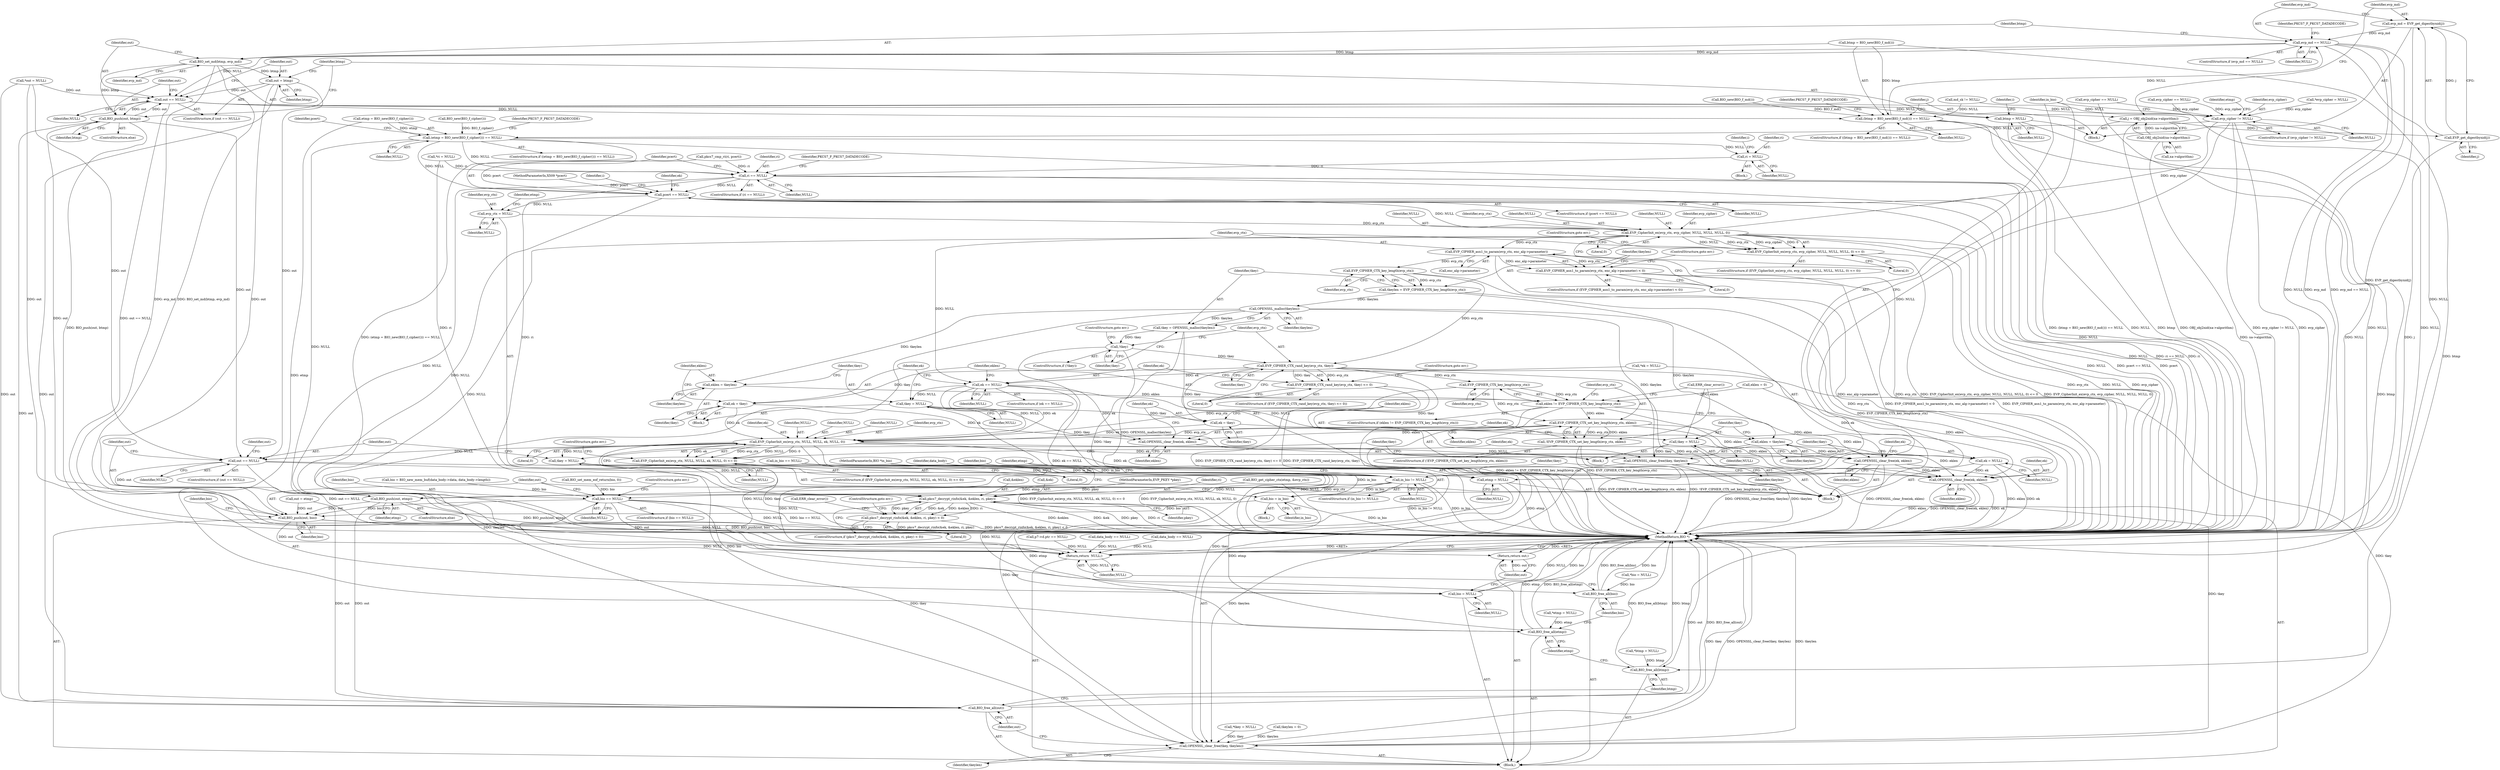 digraph "0_openssl_59302b600e8d5b77ef144e447bb046fd7ab72686@pointer" {
"1000422" [label="(Call,evp_md = EVP_get_digestbynid(j))"];
"1000424" [label="(Call,EVP_get_digestbynid(j))"];
"1000416" [label="(Call,j = OBJ_obj2nid(xa->algorithm))"];
"1000418" [label="(Call,OBJ_obj2nid(xa->algorithm))"];
"1000427" [label="(Call,evp_md == NULL)"];
"1000435" [label="(Call,BIO_set_md(btmp, evp_md))"];
"1000442" [label="(Call,out = btmp)"];
"1000439" [label="(Call,out == NULL)"];
"1000405" [label="(Call,(btmp = BIO_new(BIO_f_md())) == NULL)"];
"1000737" [label="(Return,return  NULL;)"];
"1000446" [label="(Call,BIO_push(out, btmp))"];
"1000662" [label="(Call,out == NULL)"];
"1000669" [label="(Call,BIO_push(out, etmp))"];
"1000714" [label="(Call,BIO_push(out, bio))"];
"1000720" [label="(Return,return out;)"];
"1000729" [label="(Call,BIO_free_all(out))"];
"1000672" [label="(Call,etmp = NULL)"];
"1000733" [label="(Call,BIO_free_all(etmp))"];
"1000676" [label="(Call,in_bio != NULL)"];
"1000680" [label="(Call,bio = in_bio)"];
"1000710" [label="(Call,bio == NULL)"];
"1000717" [label="(Call,bio = NULL)"];
"1000735" [label="(Call,BIO_free_all(bio))"];
"1000449" [label="(Call,btmp = NULL)"];
"1000731" [label="(Call,BIO_free_all(btmp))"];
"1000453" [label="(Call,evp_cipher != NULL)"];
"1000458" [label="(Call,(etmp = BIO_new(BIO_f_cipher())) == NULL)"];
"1000494" [label="(Call,ri = NULL)"];
"1000498" [label="(Call,ri == NULL)"];
"1000507" [label="(Call,pcert == NULL)"];
"1000553" [label="(Call,evp_ctx = NULL)"];
"1000562" [label="(Call,EVP_CipherInit_ex(evp_ctx, evp_cipher, NULL, NULL, NULL, 0))"];
"1000561" [label="(Call,EVP_CipherInit_ex(evp_ctx, evp_cipher, NULL, NULL, NULL, 0) <= 0)"];
"1000573" [label="(Call,EVP_CIPHER_asn1_to_param(evp_ctx, enc_alg->parameter))"];
"1000572" [label="(Call,EVP_CIPHER_asn1_to_param(evp_ctx, enc_alg->parameter) < 0)"];
"1000582" [label="(Call,EVP_CIPHER_CTX_key_length(evp_ctx))"];
"1000580" [label="(Call,tkeylen = EVP_CIPHER_CTX_key_length(evp_ctx))"];
"1000586" [label="(Call,OPENSSL_malloc(tkeylen))"];
"1000584" [label="(Call,tkey = OPENSSL_malloc(tkeylen))"];
"1000589" [label="(Call,!tkey)"];
"1000594" [label="(Call,EVP_CIPHER_CTX_rand_key(evp_ctx, tkey))"];
"1000593" [label="(Call,EVP_CIPHER_CTX_rand_key(evp_ctx, tkey) <= 0)"];
"1000604" [label="(Call,ek = tkey)"];
"1000625" [label="(Call,OPENSSL_clear_free(ek, eklen))"];
"1000640" [label="(Call,EVP_CipherInit_ex(evp_ctx, NULL, NULL, ek, NULL, 0))"];
"1000639" [label="(Call,EVP_CipherInit_ex(evp_ctx, NULL, NULL, ek, NULL, 0) <= 0)"];
"1000649" [label="(Call,OPENSSL_clear_free(ek, eklen))"];
"1000723" [label="(Call,OPENSSL_clear_free(ek, eklen))"];
"1000652" [label="(Call,ek = NULL)"];
"1000658" [label="(Call,tkey = NULL)"];
"1000726" [label="(Call,OPENSSL_clear_free(tkey, tkeylen))"];
"1000616" [label="(Call,EVP_CIPHER_CTX_key_length(evp_ctx))"];
"1000614" [label="(Call,eklen != EVP_CIPHER_CTX_key_length(evp_ctx))"];
"1000621" [label="(Call,EVP_CIPHER_CTX_set_key_length(evp_ctx, eklen))"];
"1000620" [label="(Call,!EVP_CIPHER_CTX_set_key_length(evp_ctx, eklen))"];
"1000628" [label="(Call,ek = tkey)"];
"1000655" [label="(Call,OPENSSL_clear_free(tkey, tkeylen))"];
"1000607" [label="(Call,eklen = tkeylen)"];
"1000631" [label="(Call,eklen = tkeylen)"];
"1000600" [label="(Call,ek == NULL)"];
"1000610" [label="(Call,tkey = NULL)"];
"1000634" [label="(Call,tkey = NULL)"];
"1000543" [label="(Call,pkcs7_decrypt_rinfo(&ek, &eklen, ri, pkey))"];
"1000542" [label="(Call,pkcs7_decrypt_rinfo(&ek, &eklen, ri, pkey) < 0)"];
"1000177" [label="(Call,*tkey = NULL)"];
"1000629" [label="(Identifier,ek)"];
"1000438" [label="(ControlStructure,if (out == NULL))"];
"1000660" [label="(Identifier,NULL)"];
"1000657" [label="(Identifier,tkeylen)"];
"1000443" [label="(Identifier,out)"];
"1000668" [label="(ControlStructure,else)"];
"1000645" [label="(Identifier,NULL)"];
"1000651" [label="(Identifier,eklen)"];
"1000573" [label="(Call,EVP_CIPHER_asn1_to_param(evp_ctx, enc_alg->parameter))"];
"1000507" [label="(Call,pcert == NULL)"];
"1000600" [label="(Call,ek == NULL)"];
"1000597" [label="(Literal,0)"];
"1000463" [label="(Identifier,NULL)"];
"1000706" [label="(Call,BIO_set_mem_eof_return(bio, 0))"];
"1000118" [label="(MethodParameterIn,X509 *pcert)"];
"1000416" [label="(Call,j = OBJ_obj2nid(xa->algorithm))"];
"1000727" [label="(Identifier,tkey)"];
"1000623" [label="(Identifier,eklen)"];
"1000406" [label="(Call,btmp = BIO_new(BIO_f_md()))"];
"1000458" [label="(Call,(etmp = BIO_new(BIO_f_cipher())) == NULL)"];
"1000663" [label="(Identifier,out)"];
"1000642" [label="(Identifier,NULL)"];
"1000552" [label="(Call,ERR_clear_error())"];
"1000731" [label="(Call,BIO_free_all(btmp))"];
"1000503" [label="(Identifier,PKCS7_F_PKCS7_DATADECODE)"];
"1000567" [label="(Identifier,NULL)"];
"1000630" [label="(Identifier,tkey)"];
"1000738" [label="(Identifier,NULL)"];
"1000417" [label="(Identifier,j)"];
"1000604" [label="(Call,ek = tkey)"];
"1000442" [label="(Call,out = btmp)"];
"1000127" [label="(Call,*btmp = NULL)"];
"1000609" [label="(Identifier,tkeylen)"];
"1000615" [label="(Identifier,eklen)"];
"1000739" [label="(MethodReturn,BIO *)"];
"1000710" [label="(Call,bio == NULL)"];
"1000498" [label="(Call,ri == NULL)"];
"1000428" [label="(Identifier,evp_md)"];
"1000375" [label="(Call,in_bio == NULL)"];
"1000675" [label="(ControlStructure,if (in_bio != NULL))"];
"1000548" [label="(Identifier,ri)"];
"1000405" [label="(Call,(btmp = BIO_new(BIO_f_md())) == NULL)"];
"1000135" [label="(Call,*bio = NULL)"];
"1000432" [label="(Identifier,PKCS7_F_PKCS7_DATADECODE)"];
"1000676" [label="(Call,in_bio != NULL)"];
"1000553" [label="(Call,evp_ctx = NULL)"];
"1000736" [label="(Identifier,bio)"];
"1000497" [label="(ControlStructure,if (ri == NULL))"];
"1000624" [label="(Block,)"];
"1000456" [label="(Block,)"];
"1000450" [label="(Identifier,btmp)"];
"1000544" [label="(Call,&ek)"];
"1000691" [label="(Call,bio = BIO_new_mem_buf(data_body->data, data_body->length))"];
"1000612" [label="(Identifier,NULL)"];
"1000308" [label="(Call,evp_cipher == NULL)"];
"1000664" [label="(Identifier,NULL)"];
"1000470" [label="(Identifier,pcert)"];
"1000426" [label="(ControlStructure,if (evp_md == NULL))"];
"1000506" [label="(ControlStructure,if (pcert == NULL))"];
"1000404" [label="(ControlStructure,if ((btmp = BIO_new(BIO_f_md())) == NULL))"];
"1000181" [label="(Call,eklen = 0)"];
"1000131" [label="(Call,*etmp = NULL)"];
"1000594" [label="(Call,EVP_CIPHER_CTX_rand_key(evp_ctx, tkey))"];
"1000628" [label="(Call,ek = tkey)"];
"1000185" [label="(Call,tkeylen = 0)"];
"1000199" [label="(Call,p7->d.ptr == NULL)"];
"1000662" [label="(Call,out == NULL)"];
"1000423" [label="(Identifier,evp_md)"];
"1000460" [label="(Identifier,etmp)"];
"1000560" [label="(ControlStructure,if (EVP_CipherInit_ex(evp_ctx, evp_cipher, NULL, NULL, NULL, 0) <= 0))"];
"1000570" [label="(ControlStructure,goto err;)"];
"1000173" [label="(Call,*ek = NULL)"];
"1000116" [label="(MethodParameterIn,EVP_PKEY *pkey)"];
"1000679" [label="(Block,)"];
"1000732" [label="(Identifier,btmp)"];
"1000734" [label="(Identifier,etmp)"];
"1000681" [label="(Identifier,bio)"];
"1000496" [label="(Identifier,NULL)"];
"1000596" [label="(Identifier,tkey)"];
"1000564" [label="(Identifier,evp_cipher)"];
"1000669" [label="(Call,BIO_push(out, etmp))"];
"1000649" [label="(Call,OPENSSL_clear_free(ek, eklen))"];
"1000541" [label="(ControlStructure,if (pkcs7_decrypt_rinfo(&ek, &eklen, ri, pkey) < 0))"];
"1000682" [label="(Identifier,in_bio)"];
"1000678" [label="(Identifier,NULL)"];
"1000671" [label="(Identifier,etmp)"];
"1000592" [label="(ControlStructure,if (EVP_CIPHER_CTX_rand_key(evp_ctx, tkey) <= 0))"];
"1000542" [label="(Call,pkcs7_decrypt_rinfo(&ek, &eklen, ri, pkey) < 0)"];
"1000123" [label="(Call,*out = NULL)"];
"1000568" [label="(Literal,0)"];
"1000424" [label="(Call,EVP_get_digestbynid(j))"];
"1000513" [label="(Identifier,i)"];
"1000565" [label="(Identifier,NULL)"];
"1000625" [label="(Call,OPENSSL_clear_free(ek, eklen))"];
"1000726" [label="(Call,OPENSSL_clear_free(tkey, tkeylen))"];
"1000119" [label="(Block,)"];
"1000632" [label="(Identifier,eklen)"];
"1000429" [label="(Identifier,NULL)"];
"1000439" [label="(Call,out == NULL)"];
"1000677" [label="(Identifier,in_bio)"];
"1000595" [label="(Identifier,evp_ctx)"];
"1000418" [label="(Call,OBJ_obj2nid(xa->algorithm))"];
"1000554" [label="(Identifier,evp_ctx)"];
"1000419" [label="(Call,xa->algorithm)"];
"1000659" [label="(Identifier,tkey)"];
"1000410" [label="(Identifier,NULL)"];
"1000500" [label="(Identifier,NULL)"];
"1000588" [label="(ControlStructure,if (!tkey))"];
"1000715" [label="(Identifier,out)"];
"1000550" [label="(Literal,0)"];
"1000672" [label="(Call,etmp = NULL)"];
"1000117" [label="(MethodParameterIn,BIO *in_bio)"];
"1000571" [label="(ControlStructure,if (EVP_CIPHER_asn1_to_param(evp_ctx, enc_alg->parameter) < 0))"];
"1000555" [label="(Identifier,NULL)"];
"1000384" [label="(Call,md_sk != NULL)"];
"1000579" [label="(ControlStructure,goto err;)"];
"1000721" [label="(Identifier,out)"];
"1000446" [label="(Call,BIO_push(out, btmp))"];
"1000242" [label="(Call,data_body == NULL)"];
"1000733" [label="(Call,BIO_free_all(etmp))"];
"1000437" [label="(Identifier,evp_md)"];
"1000635" [label="(Identifier,tkey)"];
"1000656" [label="(Identifier,tkey)"];
"1000713" [label="(ControlStructure,goto err;)"];
"1000543" [label="(Call,pkcs7_decrypt_rinfo(&ek, &eklen, ri, pkey))"];
"1000561" [label="(Call,EVP_CipherInit_ex(evp_ctx, evp_cipher, NULL, NULL, NULL, 0) <= 0)"];
"1000448" [label="(Identifier,btmp)"];
"1000549" [label="(Identifier,pkey)"];
"1000427" [label="(Call,evp_md == NULL)"];
"1000444" [label="(Identifier,btmp)"];
"1000451" [label="(Identifier,NULL)"];
"1000586" [label="(Call,OPENSSL_malloc(tkeylen))"];
"1000643" [label="(Identifier,NULL)"];
"1000582" [label="(Call,EVP_CIPHER_CTX_key_length(evp_ctx))"];
"1000634" [label="(Call,tkey = NULL)"];
"1000655" [label="(Call,OPENSSL_clear_free(tkey, tkeylen))"];
"1000459" [label="(Call,etmp = BIO_new(BIO_f_cipher()))"];
"1000169" [label="(Call,*ri = NULL)"];
"1000737" [label="(Return,return  NULL;)"];
"1000718" [label="(Identifier,bio)"];
"1000452" [label="(ControlStructure,if (evp_cipher != NULL))"];
"1000440" [label="(Identifier,out)"];
"1000613" [label="(ControlStructure,if (eklen != EVP_CIPHER_CTX_key_length(evp_ctx)))"];
"1000455" [label="(Identifier,NULL)"];
"1000636" [label="(Identifier,NULL)"];
"1000709" [label="(ControlStructure,if (bio == NULL))"];
"1000461" [label="(Call,BIO_new(BIO_f_cipher()))"];
"1000719" [label="(Identifier,NULL)"];
"1000499" [label="(Identifier,ri)"];
"1000585" [label="(Identifier,tkey)"];
"1000626" [label="(Identifier,ek)"];
"1000641" [label="(Identifier,evp_ctx)"];
"1000627" [label="(Identifier,eklen)"];
"1000435" [label="(Call,BIO_set_md(btmp, evp_md))"];
"1000730" [label="(Identifier,out)"];
"1000711" [label="(Identifier,bio)"];
"1000583" [label="(Identifier,evp_ctx)"];
"1000728" [label="(Identifier,tkeylen)"];
"1000569" [label="(Literal,0)"];
"1000638" [label="(ControlStructure,if (EVP_CipherInit_ex(evp_ctx, NULL, NULL, ek, NULL, 0) <= 0))"];
"1000557" [label="(Identifier,etmp)"];
"1000447" [label="(Identifier,out)"];
"1000644" [label="(Identifier,ek)"];
"1000647" [label="(Literal,0)"];
"1000441" [label="(Identifier,NULL)"];
"1000606" [label="(Identifier,tkey)"];
"1000620" [label="(Call,!EVP_CIPHER_CTX_set_key_length(evp_ctx, eklen))"];
"1000587" [label="(Identifier,tkeylen)"];
"1000666" [label="(Identifier,out)"];
"1000658" [label="(Call,tkey = NULL)"];
"1000614" [label="(Call,eklen != EVP_CIPHER_CTX_key_length(evp_ctx))"];
"1000546" [label="(Call,&eklen)"];
"1000650" [label="(Identifier,ek)"];
"1000619" [label="(ControlStructure,if (!EVP_CIPHER_CTX_set_key_length(evp_ctx, eklen)))"];
"1000639" [label="(Call,EVP_CipherInit_ex(evp_ctx, NULL, NULL, ek, NULL, 0) <= 0)"];
"1000494" [label="(Call,ri = NULL)"];
"1000490" [label="(Call,pkcs7_cmp_ri(ri, pcert))"];
"1000654" [label="(Identifier,NULL)"];
"1000607" [label="(Call,eklen = tkeylen)"];
"1000661" [label="(ControlStructure,if (out == NULL))"];
"1000445" [label="(ControlStructure,else)"];
"1000545" [label="(Identifier,ek)"];
"1000665" [label="(Call,out = etmp)"];
"1000574" [label="(Identifier,evp_ctx)"];
"1000617" [label="(Identifier,evp_ctx)"];
"1000633" [label="(Identifier,tkeylen)"];
"1000495" [label="(Identifier,ri)"];
"1000572" [label="(Call,EVP_CIPHER_asn1_to_param(evp_ctx, enc_alg->parameter) < 0)"];
"1000725" [label="(Identifier,eklen)"];
"1000562" [label="(Call,EVP_CipherInit_ex(evp_ctx, evp_cipher, NULL, NULL, NULL, 0))"];
"1000563" [label="(Identifier,evp_ctx)"];
"1000602" [label="(Identifier,NULL)"];
"1000449" [label="(Call,btmp = NULL)"];
"1000590" [label="(Identifier,tkey)"];
"1000591" [label="(ControlStructure,goto err;)"];
"1000603" [label="(Block,)"];
"1000605" [label="(Identifier,ek)"];
"1000580" [label="(Call,tkeylen = EVP_CIPHER_CTX_key_length(evp_ctx))"];
"1000610" [label="(Call,tkey = NULL)"];
"1000646" [label="(Literal,0)"];
"1000653" [label="(Identifier,ek)"];
"1000575" [label="(Call,enc_alg->parameter)"];
"1000598" [label="(ControlStructure,goto err;)"];
"1000599" [label="(ControlStructure,if (ek == NULL))"];
"1000372" [label="(Call,data_body == NULL)"];
"1000670" [label="(Identifier,out)"];
"1000589" [label="(Call,!tkey)"];
"1000584" [label="(Call,tkey = OPENSSL_malloc(tkeylen))"];
"1000436" [label="(Identifier,btmp)"];
"1000454" [label="(Identifier,evp_cipher)"];
"1000608" [label="(Identifier,eklen)"];
"1000724" [label="(Identifier,ek)"];
"1000509" [label="(Identifier,NULL)"];
"1000581" [label="(Identifier,tkeylen)"];
"1000714" [label="(Call,BIO_push(out, bio))"];
"1000648" [label="(ControlStructure,goto err;)"];
"1000712" [label="(Identifier,NULL)"];
"1000723" [label="(Call,OPENSSL_clear_free(ek, eklen))"];
"1000640" [label="(Call,EVP_CipherInit_ex(evp_ctx, NULL, NULL, ek, NULL, 0))"];
"1000578" [label="(Literal,0)"];
"1000622" [label="(Identifier,evp_ctx)"];
"1000508" [label="(Identifier,pcert)"];
"1000453" [label="(Call,evp_cipher != NULL)"];
"1000145" [label="(Call,*evp_cipher = NULL)"];
"1000408" [label="(Call,BIO_new(BIO_f_md()))"];
"1000397" [label="(Identifier,i)"];
"1000457" [label="(ControlStructure,if ((etmp = BIO_new(BIO_f_cipher())) == NULL))"];
"1000601" [label="(Identifier,ek)"];
"1000680" [label="(Call,bio = in_bio)"];
"1000735" [label="(Call,BIO_free_all(bio))"];
"1000566" [label="(Identifier,NULL)"];
"1000621" [label="(Call,EVP_CIPHER_CTX_set_key_length(evp_ctx, eklen))"];
"1000466" [label="(Identifier,PKCS7_F_PKCS7_DATADECODE)"];
"1000674" [label="(Identifier,NULL)"];
"1000611" [label="(Identifier,tkey)"];
"1000593" [label="(Call,EVP_CIPHER_CTX_rand_key(evp_ctx, tkey) <= 0)"];
"1000413" [label="(Identifier,PKCS7_F_PKCS7_DATADECODE)"];
"1000716" [label="(Identifier,bio)"];
"1000356" [label="(Call,evp_cipher == NULL)"];
"1000717" [label="(Call,bio = NULL)"];
"1000616" [label="(Call,EVP_CIPHER_CTX_key_length(evp_ctx))"];
"1000425" [label="(Identifier,j)"];
"1000482" [label="(Block,)"];
"1000551" [label="(ControlStructure,goto err;)"];
"1000556" [label="(Call,BIO_get_cipher_ctx(etmp, &evp_ctx))"];
"1000631" [label="(Call,eklen = tkeylen)"];
"1000398" [label="(Block,)"];
"1000720" [label="(Return,return out;)"];
"1000422" [label="(Call,evp_md = EVP_get_digestbynid(j))"];
"1000673" [label="(Identifier,etmp)"];
"1000688" [label="(Identifier,data_body)"];
"1000481" [label="(Identifier,i)"];
"1000637" [label="(Call,ERR_clear_error())"];
"1000652" [label="(Call,ek = NULL)"];
"1000729" [label="(Call,BIO_free_all(out))"];
"1000422" -> "1000398"  [label="AST: "];
"1000422" -> "1000424"  [label="CFG: "];
"1000423" -> "1000422"  [label="AST: "];
"1000424" -> "1000422"  [label="AST: "];
"1000428" -> "1000422"  [label="CFG: "];
"1000422" -> "1000739"  [label="DDG: EVP_get_digestbynid(j)"];
"1000424" -> "1000422"  [label="DDG: j"];
"1000422" -> "1000427"  [label="DDG: evp_md"];
"1000424" -> "1000425"  [label="CFG: "];
"1000425" -> "1000424"  [label="AST: "];
"1000424" -> "1000739"  [label="DDG: j"];
"1000416" -> "1000424"  [label="DDG: j"];
"1000416" -> "1000398"  [label="AST: "];
"1000416" -> "1000418"  [label="CFG: "];
"1000417" -> "1000416"  [label="AST: "];
"1000418" -> "1000416"  [label="AST: "];
"1000423" -> "1000416"  [label="CFG: "];
"1000416" -> "1000739"  [label="DDG: OBJ_obj2nid(xa->algorithm)"];
"1000418" -> "1000416"  [label="DDG: xa->algorithm"];
"1000418" -> "1000419"  [label="CFG: "];
"1000419" -> "1000418"  [label="AST: "];
"1000418" -> "1000739"  [label="DDG: xa->algorithm"];
"1000427" -> "1000426"  [label="AST: "];
"1000427" -> "1000429"  [label="CFG: "];
"1000428" -> "1000427"  [label="AST: "];
"1000429" -> "1000427"  [label="AST: "];
"1000432" -> "1000427"  [label="CFG: "];
"1000436" -> "1000427"  [label="CFG: "];
"1000427" -> "1000739"  [label="DDG: evp_md"];
"1000427" -> "1000739"  [label="DDG: evp_md == NULL"];
"1000427" -> "1000739"  [label="DDG: NULL"];
"1000405" -> "1000427"  [label="DDG: NULL"];
"1000427" -> "1000435"  [label="DDG: evp_md"];
"1000427" -> "1000439"  [label="DDG: NULL"];
"1000427" -> "1000737"  [label="DDG: NULL"];
"1000435" -> "1000398"  [label="AST: "];
"1000435" -> "1000437"  [label="CFG: "];
"1000436" -> "1000435"  [label="AST: "];
"1000437" -> "1000435"  [label="AST: "];
"1000440" -> "1000435"  [label="CFG: "];
"1000435" -> "1000739"  [label="DDG: evp_md"];
"1000435" -> "1000739"  [label="DDG: BIO_set_md(btmp, evp_md)"];
"1000406" -> "1000435"  [label="DDG: btmp"];
"1000435" -> "1000442"  [label="DDG: btmp"];
"1000435" -> "1000446"  [label="DDG: btmp"];
"1000442" -> "1000438"  [label="AST: "];
"1000442" -> "1000444"  [label="CFG: "];
"1000443" -> "1000442"  [label="AST: "];
"1000444" -> "1000442"  [label="AST: "];
"1000450" -> "1000442"  [label="CFG: "];
"1000442" -> "1000439"  [label="DDG: out"];
"1000442" -> "1000662"  [label="DDG: out"];
"1000442" -> "1000714"  [label="DDG: out"];
"1000442" -> "1000729"  [label="DDG: out"];
"1000439" -> "1000438"  [label="AST: "];
"1000439" -> "1000441"  [label="CFG: "];
"1000440" -> "1000439"  [label="AST: "];
"1000441" -> "1000439"  [label="AST: "];
"1000443" -> "1000439"  [label="CFG: "];
"1000447" -> "1000439"  [label="CFG: "];
"1000439" -> "1000739"  [label="DDG: out == NULL"];
"1000439" -> "1000405"  [label="DDG: NULL"];
"1000446" -> "1000439"  [label="DDG: out"];
"1000123" -> "1000439"  [label="DDG: out"];
"1000439" -> "1000446"  [label="DDG: out"];
"1000439" -> "1000449"  [label="DDG: NULL"];
"1000439" -> "1000453"  [label="DDG: NULL"];
"1000405" -> "1000404"  [label="AST: "];
"1000405" -> "1000410"  [label="CFG: "];
"1000406" -> "1000405"  [label="AST: "];
"1000410" -> "1000405"  [label="AST: "];
"1000413" -> "1000405"  [label="CFG: "];
"1000417" -> "1000405"  [label="CFG: "];
"1000405" -> "1000739"  [label="DDG: (btmp = BIO_new(BIO_f_md())) == NULL"];
"1000405" -> "1000739"  [label="DDG: NULL"];
"1000406" -> "1000405"  [label="DDG: btmp"];
"1000408" -> "1000405"  [label="DDG: BIO_f_md()"];
"1000384" -> "1000405"  [label="DDG: NULL"];
"1000405" -> "1000737"  [label="DDG: NULL"];
"1000737" -> "1000119"  [label="AST: "];
"1000737" -> "1000738"  [label="CFG: "];
"1000738" -> "1000737"  [label="AST: "];
"1000739" -> "1000737"  [label="CFG: "];
"1000737" -> "1000739"  [label="DDG: <RET>"];
"1000738" -> "1000737"  [label="DDG: NULL"];
"1000375" -> "1000737"  [label="DDG: NULL"];
"1000562" -> "1000737"  [label="DDG: NULL"];
"1000458" -> "1000737"  [label="DDG: NULL"];
"1000498" -> "1000737"  [label="DDG: NULL"];
"1000199" -> "1000737"  [label="DDG: NULL"];
"1000640" -> "1000737"  [label="DDG: NULL"];
"1000308" -> "1000737"  [label="DDG: NULL"];
"1000710" -> "1000737"  [label="DDG: NULL"];
"1000507" -> "1000737"  [label="DDG: NULL"];
"1000356" -> "1000737"  [label="DDG: NULL"];
"1000242" -> "1000737"  [label="DDG: NULL"];
"1000372" -> "1000737"  [label="DDG: NULL"];
"1000446" -> "1000445"  [label="AST: "];
"1000446" -> "1000448"  [label="CFG: "];
"1000447" -> "1000446"  [label="AST: "];
"1000448" -> "1000446"  [label="AST: "];
"1000450" -> "1000446"  [label="CFG: "];
"1000446" -> "1000739"  [label="DDG: BIO_push(out, btmp)"];
"1000446" -> "1000662"  [label="DDG: out"];
"1000446" -> "1000714"  [label="DDG: out"];
"1000446" -> "1000729"  [label="DDG: out"];
"1000662" -> "1000661"  [label="AST: "];
"1000662" -> "1000664"  [label="CFG: "];
"1000663" -> "1000662"  [label="AST: "];
"1000664" -> "1000662"  [label="AST: "];
"1000666" -> "1000662"  [label="CFG: "];
"1000670" -> "1000662"  [label="CFG: "];
"1000662" -> "1000739"  [label="DDG: out == NULL"];
"1000123" -> "1000662"  [label="DDG: out"];
"1000640" -> "1000662"  [label="DDG: NULL"];
"1000662" -> "1000669"  [label="DDG: out"];
"1000662" -> "1000672"  [label="DDG: NULL"];
"1000662" -> "1000676"  [label="DDG: NULL"];
"1000669" -> "1000668"  [label="AST: "];
"1000669" -> "1000671"  [label="CFG: "];
"1000670" -> "1000669"  [label="AST: "];
"1000671" -> "1000669"  [label="AST: "];
"1000673" -> "1000669"  [label="CFG: "];
"1000669" -> "1000739"  [label="DDG: BIO_push(out, etmp)"];
"1000556" -> "1000669"  [label="DDG: etmp"];
"1000669" -> "1000714"  [label="DDG: out"];
"1000669" -> "1000729"  [label="DDG: out"];
"1000714" -> "1000119"  [label="AST: "];
"1000714" -> "1000716"  [label="CFG: "];
"1000715" -> "1000714"  [label="AST: "];
"1000716" -> "1000714"  [label="AST: "];
"1000718" -> "1000714"  [label="CFG: "];
"1000714" -> "1000739"  [label="DDG: BIO_push(out, bio)"];
"1000714" -> "1000739"  [label="DDG: out"];
"1000665" -> "1000714"  [label="DDG: out"];
"1000123" -> "1000714"  [label="DDG: out"];
"1000680" -> "1000714"  [label="DDG: bio"];
"1000710" -> "1000714"  [label="DDG: bio"];
"1000714" -> "1000720"  [label="DDG: out"];
"1000720" -> "1000119"  [label="AST: "];
"1000720" -> "1000721"  [label="CFG: "];
"1000721" -> "1000720"  [label="AST: "];
"1000739" -> "1000720"  [label="CFG: "];
"1000720" -> "1000739"  [label="DDG: <RET>"];
"1000721" -> "1000720"  [label="DDG: out"];
"1000729" -> "1000119"  [label="AST: "];
"1000729" -> "1000730"  [label="CFG: "];
"1000730" -> "1000729"  [label="AST: "];
"1000732" -> "1000729"  [label="CFG: "];
"1000729" -> "1000739"  [label="DDG: out"];
"1000729" -> "1000739"  [label="DDG: BIO_free_all(out)"];
"1000665" -> "1000729"  [label="DDG: out"];
"1000123" -> "1000729"  [label="DDG: out"];
"1000672" -> "1000456"  [label="AST: "];
"1000672" -> "1000674"  [label="CFG: "];
"1000673" -> "1000672"  [label="AST: "];
"1000674" -> "1000672"  [label="AST: "];
"1000677" -> "1000672"  [label="CFG: "];
"1000672" -> "1000739"  [label="DDG: etmp"];
"1000672" -> "1000733"  [label="DDG: etmp"];
"1000733" -> "1000119"  [label="AST: "];
"1000733" -> "1000734"  [label="CFG: "];
"1000734" -> "1000733"  [label="AST: "];
"1000736" -> "1000733"  [label="CFG: "];
"1000733" -> "1000739"  [label="DDG: etmp"];
"1000733" -> "1000739"  [label="DDG: BIO_free_all(etmp)"];
"1000459" -> "1000733"  [label="DDG: etmp"];
"1000556" -> "1000733"  [label="DDG: etmp"];
"1000131" -> "1000733"  [label="DDG: etmp"];
"1000676" -> "1000675"  [label="AST: "];
"1000676" -> "1000678"  [label="CFG: "];
"1000677" -> "1000676"  [label="AST: "];
"1000678" -> "1000676"  [label="AST: "];
"1000681" -> "1000676"  [label="CFG: "];
"1000688" -> "1000676"  [label="CFG: "];
"1000676" -> "1000739"  [label="DDG: in_bio != NULL"];
"1000676" -> "1000739"  [label="DDG: in_bio"];
"1000375" -> "1000676"  [label="DDG: in_bio"];
"1000117" -> "1000676"  [label="DDG: in_bio"];
"1000453" -> "1000676"  [label="DDG: NULL"];
"1000676" -> "1000680"  [label="DDG: in_bio"];
"1000676" -> "1000710"  [label="DDG: NULL"];
"1000676" -> "1000717"  [label="DDG: NULL"];
"1000680" -> "1000679"  [label="AST: "];
"1000680" -> "1000682"  [label="CFG: "];
"1000681" -> "1000680"  [label="AST: "];
"1000682" -> "1000680"  [label="AST: "];
"1000715" -> "1000680"  [label="CFG: "];
"1000680" -> "1000739"  [label="DDG: in_bio"];
"1000117" -> "1000680"  [label="DDG: in_bio"];
"1000710" -> "1000709"  [label="AST: "];
"1000710" -> "1000712"  [label="CFG: "];
"1000711" -> "1000710"  [label="AST: "];
"1000712" -> "1000710"  [label="AST: "];
"1000713" -> "1000710"  [label="CFG: "];
"1000715" -> "1000710"  [label="CFG: "];
"1000710" -> "1000739"  [label="DDG: NULL"];
"1000710" -> "1000739"  [label="DDG: bio == NULL"];
"1000706" -> "1000710"  [label="DDG: bio"];
"1000691" -> "1000710"  [label="DDG: bio"];
"1000710" -> "1000717"  [label="DDG: NULL"];
"1000710" -> "1000735"  [label="DDG: bio"];
"1000717" -> "1000119"  [label="AST: "];
"1000717" -> "1000719"  [label="CFG: "];
"1000718" -> "1000717"  [label="AST: "];
"1000719" -> "1000717"  [label="AST: "];
"1000721" -> "1000717"  [label="CFG: "];
"1000717" -> "1000739"  [label="DDG: NULL"];
"1000717" -> "1000739"  [label="DDG: bio"];
"1000735" -> "1000119"  [label="AST: "];
"1000735" -> "1000736"  [label="CFG: "];
"1000736" -> "1000735"  [label="AST: "];
"1000738" -> "1000735"  [label="CFG: "];
"1000735" -> "1000739"  [label="DDG: BIO_free_all(bio)"];
"1000735" -> "1000739"  [label="DDG: bio"];
"1000135" -> "1000735"  [label="DDG: bio"];
"1000449" -> "1000398"  [label="AST: "];
"1000449" -> "1000451"  [label="CFG: "];
"1000450" -> "1000449"  [label="AST: "];
"1000451" -> "1000449"  [label="AST: "];
"1000397" -> "1000449"  [label="CFG: "];
"1000449" -> "1000739"  [label="DDG: btmp"];
"1000449" -> "1000731"  [label="DDG: btmp"];
"1000731" -> "1000119"  [label="AST: "];
"1000731" -> "1000732"  [label="CFG: "];
"1000732" -> "1000731"  [label="AST: "];
"1000734" -> "1000731"  [label="CFG: "];
"1000731" -> "1000739"  [label="DDG: BIO_free_all(btmp)"];
"1000731" -> "1000739"  [label="DDG: btmp"];
"1000406" -> "1000731"  [label="DDG: btmp"];
"1000127" -> "1000731"  [label="DDG: btmp"];
"1000453" -> "1000452"  [label="AST: "];
"1000453" -> "1000455"  [label="CFG: "];
"1000454" -> "1000453"  [label="AST: "];
"1000455" -> "1000453"  [label="AST: "];
"1000460" -> "1000453"  [label="CFG: "];
"1000677" -> "1000453"  [label="CFG: "];
"1000453" -> "1000739"  [label="DDG: evp_cipher != NULL"];
"1000453" -> "1000739"  [label="DDG: evp_cipher"];
"1000308" -> "1000453"  [label="DDG: evp_cipher"];
"1000356" -> "1000453"  [label="DDG: evp_cipher"];
"1000145" -> "1000453"  [label="DDG: evp_cipher"];
"1000384" -> "1000453"  [label="DDG: NULL"];
"1000453" -> "1000458"  [label="DDG: NULL"];
"1000453" -> "1000562"  [label="DDG: evp_cipher"];
"1000458" -> "1000457"  [label="AST: "];
"1000458" -> "1000463"  [label="CFG: "];
"1000459" -> "1000458"  [label="AST: "];
"1000463" -> "1000458"  [label="AST: "];
"1000466" -> "1000458"  [label="CFG: "];
"1000470" -> "1000458"  [label="CFG: "];
"1000458" -> "1000739"  [label="DDG: NULL"];
"1000458" -> "1000739"  [label="DDG: (etmp = BIO_new(BIO_f_cipher())) == NULL"];
"1000459" -> "1000458"  [label="DDG: etmp"];
"1000461" -> "1000458"  [label="DDG: BIO_f_cipher()"];
"1000458" -> "1000494"  [label="DDG: NULL"];
"1000458" -> "1000498"  [label="DDG: NULL"];
"1000458" -> "1000507"  [label="DDG: NULL"];
"1000494" -> "1000482"  [label="AST: "];
"1000494" -> "1000496"  [label="CFG: "];
"1000495" -> "1000494"  [label="AST: "];
"1000496" -> "1000494"  [label="AST: "];
"1000481" -> "1000494"  [label="CFG: "];
"1000494" -> "1000498"  [label="DDG: ri"];
"1000498" -> "1000497"  [label="AST: "];
"1000498" -> "1000500"  [label="CFG: "];
"1000499" -> "1000498"  [label="AST: "];
"1000500" -> "1000498"  [label="AST: "];
"1000503" -> "1000498"  [label="CFG: "];
"1000508" -> "1000498"  [label="CFG: "];
"1000498" -> "1000739"  [label="DDG: ri == NULL"];
"1000498" -> "1000739"  [label="DDG: ri"];
"1000498" -> "1000739"  [label="DDG: NULL"];
"1000490" -> "1000498"  [label="DDG: ri"];
"1000169" -> "1000498"  [label="DDG: ri"];
"1000498" -> "1000507"  [label="DDG: NULL"];
"1000498" -> "1000543"  [label="DDG: ri"];
"1000507" -> "1000506"  [label="AST: "];
"1000507" -> "1000509"  [label="CFG: "];
"1000508" -> "1000507"  [label="AST: "];
"1000509" -> "1000507"  [label="AST: "];
"1000513" -> "1000507"  [label="CFG: "];
"1000545" -> "1000507"  [label="CFG: "];
"1000507" -> "1000739"  [label="DDG: NULL"];
"1000507" -> "1000739"  [label="DDG: pcert == NULL"];
"1000507" -> "1000739"  [label="DDG: pcert"];
"1000490" -> "1000507"  [label="DDG: pcert"];
"1000118" -> "1000507"  [label="DDG: pcert"];
"1000507" -> "1000553"  [label="DDG: NULL"];
"1000507" -> "1000562"  [label="DDG: NULL"];
"1000553" -> "1000456"  [label="AST: "];
"1000553" -> "1000555"  [label="CFG: "];
"1000554" -> "1000553"  [label="AST: "];
"1000555" -> "1000553"  [label="AST: "];
"1000557" -> "1000553"  [label="CFG: "];
"1000553" -> "1000562"  [label="DDG: evp_ctx"];
"1000562" -> "1000561"  [label="AST: "];
"1000562" -> "1000568"  [label="CFG: "];
"1000563" -> "1000562"  [label="AST: "];
"1000564" -> "1000562"  [label="AST: "];
"1000565" -> "1000562"  [label="AST: "];
"1000566" -> "1000562"  [label="AST: "];
"1000567" -> "1000562"  [label="AST: "];
"1000568" -> "1000562"  [label="AST: "];
"1000569" -> "1000562"  [label="CFG: "];
"1000562" -> "1000739"  [label="DDG: evp_ctx"];
"1000562" -> "1000739"  [label="DDG: NULL"];
"1000562" -> "1000739"  [label="DDG: evp_cipher"];
"1000562" -> "1000561"  [label="DDG: NULL"];
"1000562" -> "1000561"  [label="DDG: evp_ctx"];
"1000562" -> "1000561"  [label="DDG: evp_cipher"];
"1000562" -> "1000561"  [label="DDG: 0"];
"1000562" -> "1000573"  [label="DDG: evp_ctx"];
"1000562" -> "1000600"  [label="DDG: NULL"];
"1000561" -> "1000560"  [label="AST: "];
"1000561" -> "1000569"  [label="CFG: "];
"1000569" -> "1000561"  [label="AST: "];
"1000570" -> "1000561"  [label="CFG: "];
"1000574" -> "1000561"  [label="CFG: "];
"1000561" -> "1000739"  [label="DDG: EVP_CipherInit_ex(evp_ctx, evp_cipher, NULL, NULL, NULL, 0)"];
"1000561" -> "1000739"  [label="DDG: EVP_CipherInit_ex(evp_ctx, evp_cipher, NULL, NULL, NULL, 0) <= 0"];
"1000573" -> "1000572"  [label="AST: "];
"1000573" -> "1000575"  [label="CFG: "];
"1000574" -> "1000573"  [label="AST: "];
"1000575" -> "1000573"  [label="AST: "];
"1000578" -> "1000573"  [label="CFG: "];
"1000573" -> "1000739"  [label="DDG: enc_alg->parameter"];
"1000573" -> "1000739"  [label="DDG: evp_ctx"];
"1000573" -> "1000572"  [label="DDG: evp_ctx"];
"1000573" -> "1000572"  [label="DDG: enc_alg->parameter"];
"1000573" -> "1000582"  [label="DDG: evp_ctx"];
"1000572" -> "1000571"  [label="AST: "];
"1000572" -> "1000578"  [label="CFG: "];
"1000578" -> "1000572"  [label="AST: "];
"1000579" -> "1000572"  [label="CFG: "];
"1000581" -> "1000572"  [label="CFG: "];
"1000572" -> "1000739"  [label="DDG: EVP_CIPHER_asn1_to_param(evp_ctx, enc_alg->parameter) < 0"];
"1000572" -> "1000739"  [label="DDG: EVP_CIPHER_asn1_to_param(evp_ctx, enc_alg->parameter)"];
"1000582" -> "1000580"  [label="AST: "];
"1000582" -> "1000583"  [label="CFG: "];
"1000583" -> "1000582"  [label="AST: "];
"1000580" -> "1000582"  [label="CFG: "];
"1000582" -> "1000739"  [label="DDG: evp_ctx"];
"1000582" -> "1000580"  [label="DDG: evp_ctx"];
"1000582" -> "1000594"  [label="DDG: evp_ctx"];
"1000580" -> "1000456"  [label="AST: "];
"1000581" -> "1000580"  [label="AST: "];
"1000585" -> "1000580"  [label="CFG: "];
"1000580" -> "1000739"  [label="DDG: EVP_CIPHER_CTX_key_length(evp_ctx)"];
"1000580" -> "1000586"  [label="DDG: tkeylen"];
"1000586" -> "1000584"  [label="AST: "];
"1000586" -> "1000587"  [label="CFG: "];
"1000587" -> "1000586"  [label="AST: "];
"1000584" -> "1000586"  [label="CFG: "];
"1000586" -> "1000584"  [label="DDG: tkeylen"];
"1000586" -> "1000607"  [label="DDG: tkeylen"];
"1000586" -> "1000631"  [label="DDG: tkeylen"];
"1000586" -> "1000655"  [label="DDG: tkeylen"];
"1000586" -> "1000726"  [label="DDG: tkeylen"];
"1000584" -> "1000456"  [label="AST: "];
"1000585" -> "1000584"  [label="AST: "];
"1000590" -> "1000584"  [label="CFG: "];
"1000584" -> "1000739"  [label="DDG: OPENSSL_malloc(tkeylen)"];
"1000584" -> "1000589"  [label="DDG: tkey"];
"1000589" -> "1000588"  [label="AST: "];
"1000589" -> "1000590"  [label="CFG: "];
"1000590" -> "1000589"  [label="AST: "];
"1000591" -> "1000589"  [label="CFG: "];
"1000595" -> "1000589"  [label="CFG: "];
"1000589" -> "1000739"  [label="DDG: !tkey"];
"1000589" -> "1000594"  [label="DDG: tkey"];
"1000589" -> "1000726"  [label="DDG: tkey"];
"1000594" -> "1000593"  [label="AST: "];
"1000594" -> "1000596"  [label="CFG: "];
"1000595" -> "1000594"  [label="AST: "];
"1000596" -> "1000594"  [label="AST: "];
"1000597" -> "1000594"  [label="CFG: "];
"1000594" -> "1000739"  [label="DDG: evp_ctx"];
"1000594" -> "1000593"  [label="DDG: evp_ctx"];
"1000594" -> "1000593"  [label="DDG: tkey"];
"1000594" -> "1000604"  [label="DDG: tkey"];
"1000594" -> "1000616"  [label="DDG: evp_ctx"];
"1000594" -> "1000628"  [label="DDG: tkey"];
"1000594" -> "1000655"  [label="DDG: tkey"];
"1000594" -> "1000726"  [label="DDG: tkey"];
"1000593" -> "1000592"  [label="AST: "];
"1000593" -> "1000597"  [label="CFG: "];
"1000597" -> "1000593"  [label="AST: "];
"1000598" -> "1000593"  [label="CFG: "];
"1000601" -> "1000593"  [label="CFG: "];
"1000593" -> "1000739"  [label="DDG: EVP_CIPHER_CTX_rand_key(evp_ctx, tkey)"];
"1000593" -> "1000739"  [label="DDG: EVP_CIPHER_CTX_rand_key(evp_ctx, tkey) <= 0"];
"1000604" -> "1000603"  [label="AST: "];
"1000604" -> "1000606"  [label="CFG: "];
"1000605" -> "1000604"  [label="AST: "];
"1000606" -> "1000604"  [label="AST: "];
"1000608" -> "1000604"  [label="CFG: "];
"1000604" -> "1000625"  [label="DDG: ek"];
"1000604" -> "1000640"  [label="DDG: ek"];
"1000625" -> "1000624"  [label="AST: "];
"1000625" -> "1000627"  [label="CFG: "];
"1000626" -> "1000625"  [label="AST: "];
"1000627" -> "1000625"  [label="AST: "];
"1000629" -> "1000625"  [label="CFG: "];
"1000600" -> "1000625"  [label="DDG: ek"];
"1000621" -> "1000625"  [label="DDG: eklen"];
"1000640" -> "1000639"  [label="AST: "];
"1000640" -> "1000646"  [label="CFG: "];
"1000641" -> "1000640"  [label="AST: "];
"1000642" -> "1000640"  [label="AST: "];
"1000643" -> "1000640"  [label="AST: "];
"1000644" -> "1000640"  [label="AST: "];
"1000645" -> "1000640"  [label="AST: "];
"1000646" -> "1000640"  [label="AST: "];
"1000647" -> "1000640"  [label="CFG: "];
"1000640" -> "1000739"  [label="DDG: NULL"];
"1000640" -> "1000739"  [label="DDG: evp_ctx"];
"1000640" -> "1000639"  [label="DDG: evp_ctx"];
"1000640" -> "1000639"  [label="DDG: NULL"];
"1000640" -> "1000639"  [label="DDG: 0"];
"1000640" -> "1000639"  [label="DDG: ek"];
"1000621" -> "1000640"  [label="DDG: evp_ctx"];
"1000616" -> "1000640"  [label="DDG: evp_ctx"];
"1000600" -> "1000640"  [label="DDG: NULL"];
"1000600" -> "1000640"  [label="DDG: ek"];
"1000628" -> "1000640"  [label="DDG: ek"];
"1000640" -> "1000649"  [label="DDG: ek"];
"1000640" -> "1000652"  [label="DDG: NULL"];
"1000640" -> "1000658"  [label="DDG: NULL"];
"1000640" -> "1000723"  [label="DDG: ek"];
"1000639" -> "1000638"  [label="AST: "];
"1000639" -> "1000647"  [label="CFG: "];
"1000647" -> "1000639"  [label="AST: "];
"1000648" -> "1000639"  [label="CFG: "];
"1000650" -> "1000639"  [label="CFG: "];
"1000639" -> "1000739"  [label="DDG: EVP_CipherInit_ex(evp_ctx, NULL, NULL, ek, NULL, 0) <= 0"];
"1000639" -> "1000739"  [label="DDG: EVP_CipherInit_ex(evp_ctx, NULL, NULL, ek, NULL, 0)"];
"1000649" -> "1000456"  [label="AST: "];
"1000649" -> "1000651"  [label="CFG: "];
"1000650" -> "1000649"  [label="AST: "];
"1000651" -> "1000649"  [label="AST: "];
"1000653" -> "1000649"  [label="CFG: "];
"1000649" -> "1000739"  [label="DDG: eklen"];
"1000649" -> "1000739"  [label="DDG: OPENSSL_clear_free(ek, eklen)"];
"1000621" -> "1000649"  [label="DDG: eklen"];
"1000631" -> "1000649"  [label="DDG: eklen"];
"1000614" -> "1000649"  [label="DDG: eklen"];
"1000649" -> "1000723"  [label="DDG: eklen"];
"1000723" -> "1000119"  [label="AST: "];
"1000723" -> "1000725"  [label="CFG: "];
"1000724" -> "1000723"  [label="AST: "];
"1000725" -> "1000723"  [label="AST: "];
"1000727" -> "1000723"  [label="CFG: "];
"1000723" -> "1000739"  [label="DDG: ek"];
"1000723" -> "1000739"  [label="DDG: eklen"];
"1000723" -> "1000739"  [label="DDG: OPENSSL_clear_free(ek, eklen)"];
"1000652" -> "1000723"  [label="DDG: ek"];
"1000173" -> "1000723"  [label="DDG: ek"];
"1000181" -> "1000723"  [label="DDG: eklen"];
"1000621" -> "1000723"  [label="DDG: eklen"];
"1000631" -> "1000723"  [label="DDG: eklen"];
"1000614" -> "1000723"  [label="DDG: eklen"];
"1000652" -> "1000456"  [label="AST: "];
"1000652" -> "1000654"  [label="CFG: "];
"1000653" -> "1000652"  [label="AST: "];
"1000654" -> "1000652"  [label="AST: "];
"1000656" -> "1000652"  [label="CFG: "];
"1000652" -> "1000739"  [label="DDG: ek"];
"1000658" -> "1000456"  [label="AST: "];
"1000658" -> "1000660"  [label="CFG: "];
"1000659" -> "1000658"  [label="AST: "];
"1000660" -> "1000658"  [label="AST: "];
"1000663" -> "1000658"  [label="CFG: "];
"1000658" -> "1000739"  [label="DDG: tkey"];
"1000658" -> "1000726"  [label="DDG: tkey"];
"1000726" -> "1000119"  [label="AST: "];
"1000726" -> "1000728"  [label="CFG: "];
"1000727" -> "1000726"  [label="AST: "];
"1000728" -> "1000726"  [label="AST: "];
"1000730" -> "1000726"  [label="CFG: "];
"1000726" -> "1000739"  [label="DDG: tkey"];
"1000726" -> "1000739"  [label="DDG: OPENSSL_clear_free(tkey, tkeylen)"];
"1000726" -> "1000739"  [label="DDG: tkeylen"];
"1000177" -> "1000726"  [label="DDG: tkey"];
"1000634" -> "1000726"  [label="DDG: tkey"];
"1000610" -> "1000726"  [label="DDG: tkey"];
"1000185" -> "1000726"  [label="DDG: tkeylen"];
"1000655" -> "1000726"  [label="DDG: tkeylen"];
"1000616" -> "1000614"  [label="AST: "];
"1000616" -> "1000617"  [label="CFG: "];
"1000617" -> "1000616"  [label="AST: "];
"1000614" -> "1000616"  [label="CFG: "];
"1000616" -> "1000614"  [label="DDG: evp_ctx"];
"1000616" -> "1000621"  [label="DDG: evp_ctx"];
"1000614" -> "1000613"  [label="AST: "];
"1000615" -> "1000614"  [label="AST: "];
"1000622" -> "1000614"  [label="CFG: "];
"1000637" -> "1000614"  [label="CFG: "];
"1000614" -> "1000739"  [label="DDG: eklen != EVP_CIPHER_CTX_key_length(evp_ctx)"];
"1000614" -> "1000739"  [label="DDG: EVP_CIPHER_CTX_key_length(evp_ctx)"];
"1000181" -> "1000614"  [label="DDG: eklen"];
"1000607" -> "1000614"  [label="DDG: eklen"];
"1000614" -> "1000621"  [label="DDG: eklen"];
"1000621" -> "1000620"  [label="AST: "];
"1000621" -> "1000623"  [label="CFG: "];
"1000622" -> "1000621"  [label="AST: "];
"1000623" -> "1000621"  [label="AST: "];
"1000620" -> "1000621"  [label="CFG: "];
"1000621" -> "1000620"  [label="DDG: evp_ctx"];
"1000621" -> "1000620"  [label="DDG: eklen"];
"1000620" -> "1000619"  [label="AST: "];
"1000626" -> "1000620"  [label="CFG: "];
"1000637" -> "1000620"  [label="CFG: "];
"1000620" -> "1000739"  [label="DDG: EVP_CIPHER_CTX_set_key_length(evp_ctx, eklen)"];
"1000620" -> "1000739"  [label="DDG: !EVP_CIPHER_CTX_set_key_length(evp_ctx, eklen)"];
"1000628" -> "1000624"  [label="AST: "];
"1000628" -> "1000630"  [label="CFG: "];
"1000629" -> "1000628"  [label="AST: "];
"1000630" -> "1000628"  [label="AST: "];
"1000632" -> "1000628"  [label="CFG: "];
"1000610" -> "1000628"  [label="DDG: tkey"];
"1000655" -> "1000456"  [label="AST: "];
"1000655" -> "1000657"  [label="CFG: "];
"1000656" -> "1000655"  [label="AST: "];
"1000657" -> "1000655"  [label="AST: "];
"1000659" -> "1000655"  [label="CFG: "];
"1000655" -> "1000739"  [label="DDG: OPENSSL_clear_free(tkey, tkeylen)"];
"1000655" -> "1000739"  [label="DDG: tkeylen"];
"1000634" -> "1000655"  [label="DDG: tkey"];
"1000610" -> "1000655"  [label="DDG: tkey"];
"1000607" -> "1000603"  [label="AST: "];
"1000607" -> "1000609"  [label="CFG: "];
"1000608" -> "1000607"  [label="AST: "];
"1000609" -> "1000607"  [label="AST: "];
"1000611" -> "1000607"  [label="CFG: "];
"1000631" -> "1000624"  [label="AST: "];
"1000631" -> "1000633"  [label="CFG: "];
"1000632" -> "1000631"  [label="AST: "];
"1000633" -> "1000631"  [label="AST: "];
"1000635" -> "1000631"  [label="CFG: "];
"1000600" -> "1000599"  [label="AST: "];
"1000600" -> "1000602"  [label="CFG: "];
"1000601" -> "1000600"  [label="AST: "];
"1000602" -> "1000600"  [label="AST: "];
"1000605" -> "1000600"  [label="CFG: "];
"1000615" -> "1000600"  [label="CFG: "];
"1000600" -> "1000739"  [label="DDG: ek == NULL"];
"1000173" -> "1000600"  [label="DDG: ek"];
"1000600" -> "1000610"  [label="DDG: NULL"];
"1000600" -> "1000634"  [label="DDG: NULL"];
"1000610" -> "1000603"  [label="AST: "];
"1000610" -> "1000612"  [label="CFG: "];
"1000611" -> "1000610"  [label="AST: "];
"1000612" -> "1000610"  [label="AST: "];
"1000615" -> "1000610"  [label="CFG: "];
"1000634" -> "1000624"  [label="AST: "];
"1000634" -> "1000636"  [label="CFG: "];
"1000635" -> "1000634"  [label="AST: "];
"1000636" -> "1000634"  [label="AST: "];
"1000637" -> "1000634"  [label="CFG: "];
"1000543" -> "1000542"  [label="AST: "];
"1000543" -> "1000549"  [label="CFG: "];
"1000544" -> "1000543"  [label="AST: "];
"1000546" -> "1000543"  [label="AST: "];
"1000548" -> "1000543"  [label="AST: "];
"1000549" -> "1000543"  [label="AST: "];
"1000550" -> "1000543"  [label="CFG: "];
"1000543" -> "1000739"  [label="DDG: ri"];
"1000543" -> "1000739"  [label="DDG: &eklen"];
"1000543" -> "1000739"  [label="DDG: &ek"];
"1000543" -> "1000739"  [label="DDG: pkey"];
"1000543" -> "1000542"  [label="DDG: &ek"];
"1000543" -> "1000542"  [label="DDG: &eklen"];
"1000543" -> "1000542"  [label="DDG: ri"];
"1000543" -> "1000542"  [label="DDG: pkey"];
"1000169" -> "1000543"  [label="DDG: ri"];
"1000116" -> "1000543"  [label="DDG: pkey"];
"1000542" -> "1000541"  [label="AST: "];
"1000542" -> "1000550"  [label="CFG: "];
"1000550" -> "1000542"  [label="AST: "];
"1000551" -> "1000542"  [label="CFG: "];
"1000552" -> "1000542"  [label="CFG: "];
"1000542" -> "1000739"  [label="DDG: pkcs7_decrypt_rinfo(&ek, &eklen, ri, pkey)"];
"1000542" -> "1000739"  [label="DDG: pkcs7_decrypt_rinfo(&ek, &eklen, ri, pkey) < 0"];
}
